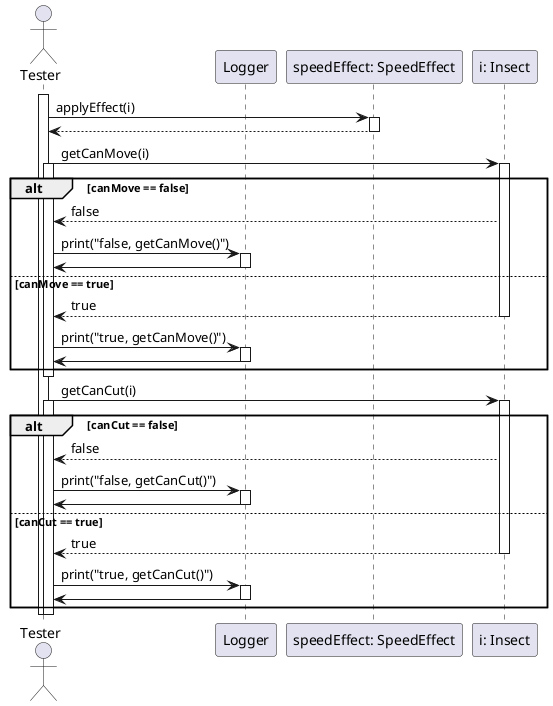 @startuml speedEffect

actor Tester as tester

participant "Logger" as logger
participant "speedEffect: SpeedEffect" as speed
participant "i: Insect" as insect

activate tester

tester -> speed: applyEffect(i)
activate speed

speed --> tester
deactivate speed

tester -> insect: getCanMove(i)
activate insect
activate tester

alt canMove == false

insect --> tester: false
tester -> logger: print("false, getCanMove()")
activate logger
logger -> tester
deactivate logger

else canMove == true

insect --> tester: true
deactivate insect
tester -> logger: print("true, getCanMove()")
activate logger
logger -> tester
deactivate logger

end
deactivate tester

tester -> insect: getCanCut(i)
activate insect
activate tester

alt canCut == false

insect --> tester: false
tester -> logger: print("false, getCanCut()")
activate logger
logger -> tester
deactivate logger

else canCut == true

insect --> tester: true
deactivate insect
tester -> logger: print("true, getCanCut()")
activate logger
logger -> tester
deactivate logger

end
deactivate tester

deactivate tester

@enduml